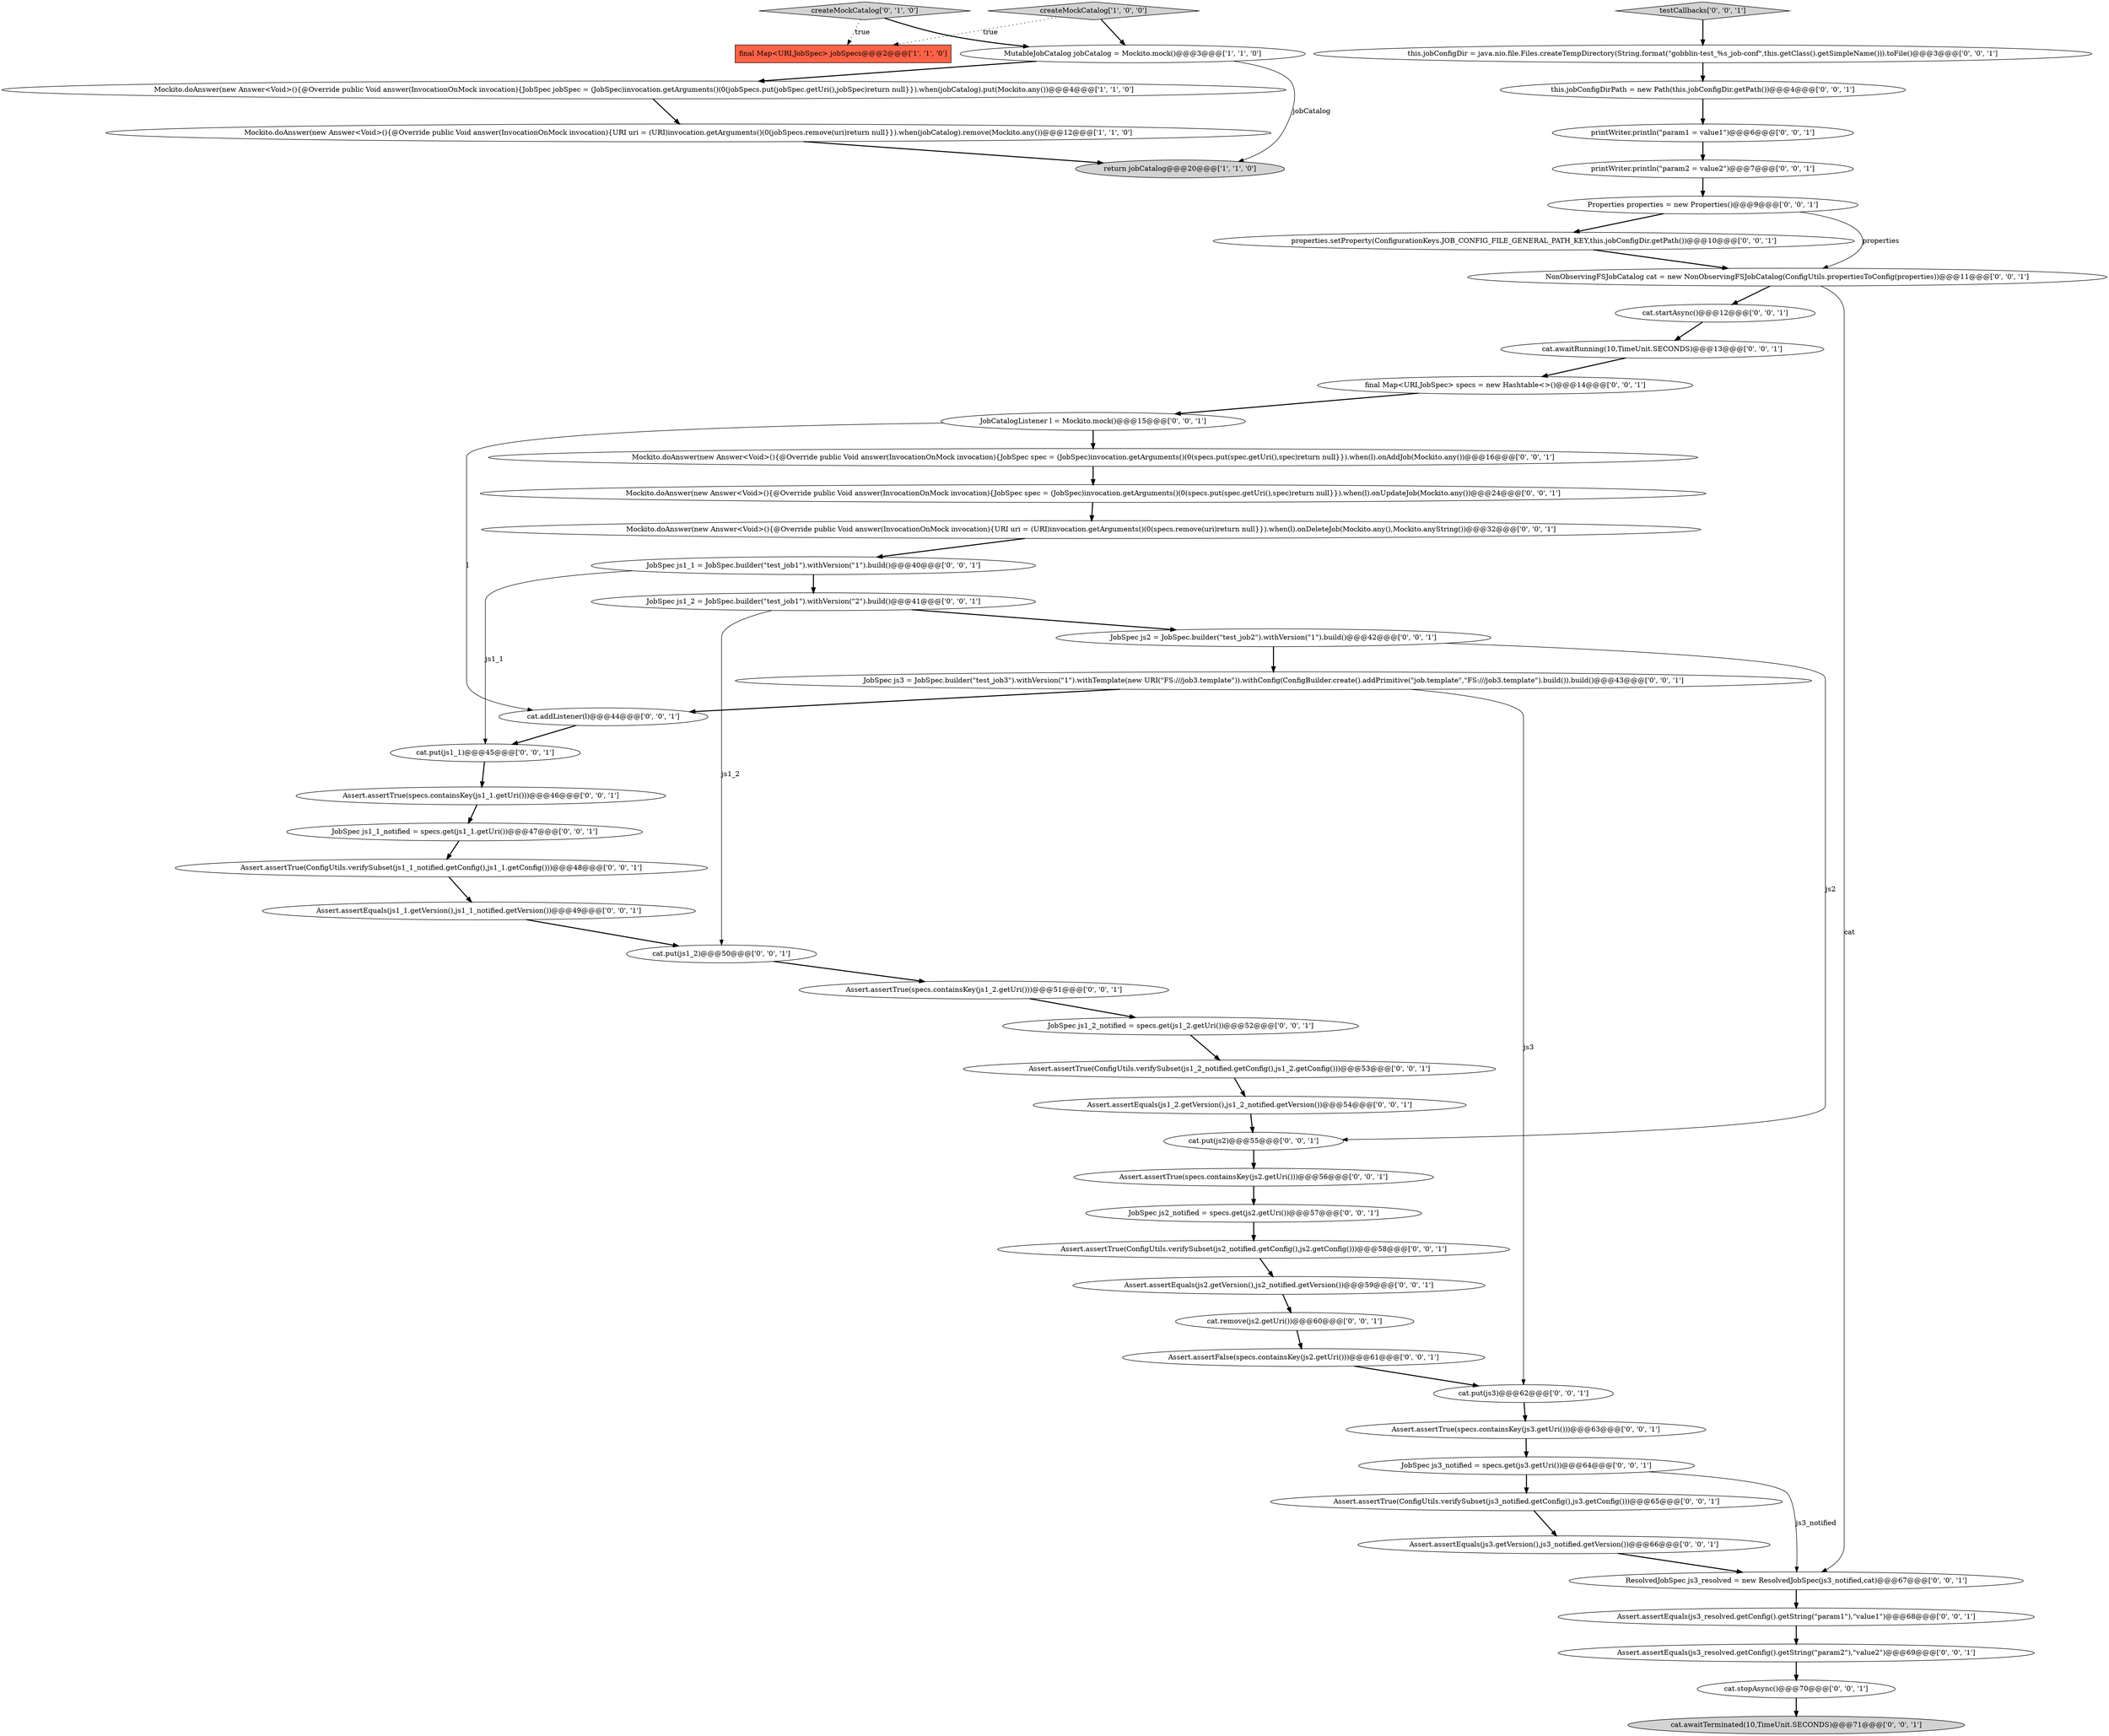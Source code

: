 digraph {
6 [style = filled, label = "createMockCatalog['0', '1', '0']", fillcolor = lightgray, shape = diamond image = "AAA0AAABBB2BBB"];
9 [style = filled, label = "cat.startAsync()@@@12@@@['0', '0', '1']", fillcolor = white, shape = ellipse image = "AAA0AAABBB3BBB"];
21 [style = filled, label = "Assert.assertEquals(js3_resolved.getConfig().getString(\"param1\"),\"value1\")@@@68@@@['0', '0', '1']", fillcolor = white, shape = ellipse image = "AAA0AAABBB3BBB"];
16 [style = filled, label = "JobSpec js2_notified = specs.get(js2.getUri())@@@57@@@['0', '0', '1']", fillcolor = white, shape = ellipse image = "AAA0AAABBB3BBB"];
53 [style = filled, label = "Assert.assertEquals(js3_resolved.getConfig().getString(\"param2\"),\"value2\")@@@69@@@['0', '0', '1']", fillcolor = white, shape = ellipse image = "AAA0AAABBB3BBB"];
25 [style = filled, label = "cat.remove(js2.getUri())@@@60@@@['0', '0', '1']", fillcolor = white, shape = ellipse image = "AAA0AAABBB3BBB"];
44 [style = filled, label = "Assert.assertTrue(ConfigUtils.verifySubset(js1_1_notified.getConfig(),js1_1.getConfig()))@@@48@@@['0', '0', '1']", fillcolor = white, shape = ellipse image = "AAA0AAABBB3BBB"];
10 [style = filled, label = "JobSpec js1_1_notified = specs.get(js1_1.getUri())@@@47@@@['0', '0', '1']", fillcolor = white, shape = ellipse image = "AAA0AAABBB3BBB"];
45 [style = filled, label = "JobSpec js2 = JobSpec.builder(\"test_job2\").withVersion(\"1\").build()@@@42@@@['0', '0', '1']", fillcolor = white, shape = ellipse image = "AAA0AAABBB3BBB"];
39 [style = filled, label = "properties.setProperty(ConfigurationKeys.JOB_CONFIG_FILE_GENERAL_PATH_KEY,this.jobConfigDir.getPath())@@@10@@@['0', '0', '1']", fillcolor = white, shape = ellipse image = "AAA0AAABBB3BBB"];
2 [style = filled, label = "Mockito.doAnswer(new Answer<Void>(){@Override public Void answer(InvocationOnMock invocation){JobSpec jobSpec = (JobSpec)invocation.getArguments()(0(jobSpecs.put(jobSpec.getUri(),jobSpec)return null}}).when(jobCatalog).put(Mockito.any())@@@4@@@['1', '1', '0']", fillcolor = white, shape = ellipse image = "AAA0AAABBB1BBB"];
27 [style = filled, label = "cat.put(js1_2)@@@50@@@['0', '0', '1']", fillcolor = white, shape = ellipse image = "AAA0AAABBB3BBB"];
11 [style = filled, label = "Properties properties = new Properties()@@@9@@@['0', '0', '1']", fillcolor = white, shape = ellipse image = "AAA0AAABBB3BBB"];
1 [style = filled, label = "final Map<URI,JobSpec> jobSpecs@@@2@@@['1', '1', '0']", fillcolor = tomato, shape = box image = "AAA0AAABBB1BBB"];
49 [style = filled, label = "JobSpec js1_1 = JobSpec.builder(\"test_job1\").withVersion(\"1\").build()@@@40@@@['0', '0', '1']", fillcolor = white, shape = ellipse image = "AAA0AAABBB3BBB"];
12 [style = filled, label = "ResolvedJobSpec js3_resolved = new ResolvedJobSpec(js3_notified,cat)@@@67@@@['0', '0', '1']", fillcolor = white, shape = ellipse image = "AAA0AAABBB3BBB"];
7 [style = filled, label = "this.jobConfigDir = java.nio.file.Files.createTempDirectory(String.format(\"gobblin-test_%s_job-conf\",this.getClass().getSimpleName())).toFile()@@@3@@@['0', '0', '1']", fillcolor = white, shape = ellipse image = "AAA0AAABBB3BBB"];
15 [style = filled, label = "printWriter.println(\"param1 = value1\")@@@6@@@['0', '0', '1']", fillcolor = white, shape = ellipse image = "AAA0AAABBB3BBB"];
52 [style = filled, label = "Mockito.doAnswer(new Answer<Void>(){@Override public Void answer(InvocationOnMock invocation){JobSpec spec = (JobSpec)invocation.getArguments()(0(specs.put(spec.getUri(),spec)return null}}).when(l).onUpdateJob(Mockito.any())@@@24@@@['0', '0', '1']", fillcolor = white, shape = ellipse image = "AAA0AAABBB3BBB"];
30 [style = filled, label = "cat.awaitTerminated(10,TimeUnit.SECONDS)@@@71@@@['0', '0', '1']", fillcolor = lightgray, shape = ellipse image = "AAA0AAABBB3BBB"];
8 [style = filled, label = "Assert.assertEquals(js1_2.getVersion(),js1_2_notified.getVersion())@@@54@@@['0', '0', '1']", fillcolor = white, shape = ellipse image = "AAA0AAABBB3BBB"];
17 [style = filled, label = "cat.put(js1_1)@@@45@@@['0', '0', '1']", fillcolor = white, shape = ellipse image = "AAA0AAABBB3BBB"];
32 [style = filled, label = "this.jobConfigDirPath = new Path(this.jobConfigDir.getPath())@@@4@@@['0', '0', '1']", fillcolor = white, shape = ellipse image = "AAA0AAABBB3BBB"];
5 [style = filled, label = "return jobCatalog@@@20@@@['1', '1', '0']", fillcolor = lightgray, shape = ellipse image = "AAA0AAABBB1BBB"];
19 [style = filled, label = "JobSpec js1_2_notified = specs.get(js1_2.getUri())@@@52@@@['0', '0', '1']", fillcolor = white, shape = ellipse image = "AAA0AAABBB3BBB"];
42 [style = filled, label = "final Map<URI,JobSpec> specs = new Hashtable<>()@@@14@@@['0', '0', '1']", fillcolor = white, shape = ellipse image = "AAA0AAABBB3BBB"];
0 [style = filled, label = "createMockCatalog['1', '0', '0']", fillcolor = lightgray, shape = diamond image = "AAA0AAABBB1BBB"];
14 [style = filled, label = "JobSpec js3_notified = specs.get(js3.getUri())@@@64@@@['0', '0', '1']", fillcolor = white, shape = ellipse image = "AAA0AAABBB3BBB"];
41 [style = filled, label = "Mockito.doAnswer(new Answer<Void>(){@Override public Void answer(InvocationOnMock invocation){JobSpec spec = (JobSpec)invocation.getArguments()(0(specs.put(spec.getUri(),spec)return null}}).when(l).onAddJob(Mockito.any())@@@16@@@['0', '0', '1']", fillcolor = white, shape = ellipse image = "AAA0AAABBB3BBB"];
47 [style = filled, label = "cat.awaitRunning(10,TimeUnit.SECONDS)@@@13@@@['0', '0', '1']", fillcolor = white, shape = ellipse image = "AAA0AAABBB3BBB"];
36 [style = filled, label = "testCallbacks['0', '0', '1']", fillcolor = lightgray, shape = diamond image = "AAA0AAABBB3BBB"];
26 [style = filled, label = "Assert.assertTrue(specs.containsKey(js3.getUri()))@@@63@@@['0', '0', '1']", fillcolor = white, shape = ellipse image = "AAA0AAABBB3BBB"];
48 [style = filled, label = "Assert.assertEquals(js1_1.getVersion(),js1_1_notified.getVersion())@@@49@@@['0', '0', '1']", fillcolor = white, shape = ellipse image = "AAA0AAABBB3BBB"];
22 [style = filled, label = "Assert.assertEquals(js3.getVersion(),js3_notified.getVersion())@@@66@@@['0', '0', '1']", fillcolor = white, shape = ellipse image = "AAA0AAABBB3BBB"];
33 [style = filled, label = "Assert.assertTrue(ConfigUtils.verifySubset(js2_notified.getConfig(),js2.getConfig()))@@@58@@@['0', '0', '1']", fillcolor = white, shape = ellipse image = "AAA0AAABBB3BBB"];
51 [style = filled, label = "JobCatalogListener l = Mockito.mock()@@@15@@@['0', '0', '1']", fillcolor = white, shape = ellipse image = "AAA0AAABBB3BBB"];
50 [style = filled, label = "NonObservingFSJobCatalog cat = new NonObservingFSJobCatalog(ConfigUtils.propertiesToConfig(properties))@@@11@@@['0', '0', '1']", fillcolor = white, shape = ellipse image = "AAA0AAABBB3BBB"];
28 [style = filled, label = "Assert.assertTrue(specs.containsKey(js2.getUri()))@@@56@@@['0', '0', '1']", fillcolor = white, shape = ellipse image = "AAA0AAABBB3BBB"];
31 [style = filled, label = "printWriter.println(\"param2 = value2\")@@@7@@@['0', '0', '1']", fillcolor = white, shape = ellipse image = "AAA0AAABBB3BBB"];
24 [style = filled, label = "cat.put(js3)@@@62@@@['0', '0', '1']", fillcolor = white, shape = ellipse image = "AAA0AAABBB3BBB"];
29 [style = filled, label = "Assert.assertEquals(js2.getVersion(),js2_notified.getVersion())@@@59@@@['0', '0', '1']", fillcolor = white, shape = ellipse image = "AAA0AAABBB3BBB"];
13 [style = filled, label = "cat.put(js2)@@@55@@@['0', '0', '1']", fillcolor = white, shape = ellipse image = "AAA0AAABBB3BBB"];
37 [style = filled, label = "JobSpec js3 = JobSpec.builder(\"test_job3\").withVersion(\"1\").withTemplate(new URI(\"FS:///job3.template\")).withConfig(ConfigBuilder.create().addPrimitive(\"job.template\",\"FS:///job3.template\").build()).build()@@@43@@@['0', '0', '1']", fillcolor = white, shape = ellipse image = "AAA0AAABBB3BBB"];
46 [style = filled, label = "Assert.assertTrue(specs.containsKey(js1_2.getUri()))@@@51@@@['0', '0', '1']", fillcolor = white, shape = ellipse image = "AAA0AAABBB3BBB"];
20 [style = filled, label = "JobSpec js1_2 = JobSpec.builder(\"test_job1\").withVersion(\"2\").build()@@@41@@@['0', '0', '1']", fillcolor = white, shape = ellipse image = "AAA0AAABBB3BBB"];
34 [style = filled, label = "Assert.assertTrue(ConfigUtils.verifySubset(js3_notified.getConfig(),js3.getConfig()))@@@65@@@['0', '0', '1']", fillcolor = white, shape = ellipse image = "AAA0AAABBB3BBB"];
38 [style = filled, label = "cat.addListener(l)@@@44@@@['0', '0', '1']", fillcolor = white, shape = ellipse image = "AAA0AAABBB3BBB"];
3 [style = filled, label = "Mockito.doAnswer(new Answer<Void>(){@Override public Void answer(InvocationOnMock invocation){URI uri = (URI)invocation.getArguments()(0(jobSpecs.remove(uri)return null}}).when(jobCatalog).remove(Mockito.any())@@@12@@@['1', '1', '0']", fillcolor = white, shape = ellipse image = "AAA0AAABBB1BBB"];
40 [style = filled, label = "Assert.assertFalse(specs.containsKey(js2.getUri()))@@@61@@@['0', '0', '1']", fillcolor = white, shape = ellipse image = "AAA0AAABBB3BBB"];
43 [style = filled, label = "Assert.assertTrue(specs.containsKey(js1_1.getUri()))@@@46@@@['0', '0', '1']", fillcolor = white, shape = ellipse image = "AAA0AAABBB3BBB"];
18 [style = filled, label = "cat.stopAsync()@@@70@@@['0', '0', '1']", fillcolor = white, shape = ellipse image = "AAA0AAABBB3BBB"];
23 [style = filled, label = "Mockito.doAnswer(new Answer<Void>(){@Override public Void answer(InvocationOnMock invocation){URI uri = (URI)invocation.getArguments()(0(specs.remove(uri)return null}}).when(l).onDeleteJob(Mockito.any(),Mockito.anyString())@@@32@@@['0', '0', '1']", fillcolor = white, shape = ellipse image = "AAA0AAABBB3BBB"];
4 [style = filled, label = "MutableJobCatalog jobCatalog = Mockito.mock()@@@3@@@['1', '1', '0']", fillcolor = white, shape = ellipse image = "AAA0AAABBB1BBB"];
35 [style = filled, label = "Assert.assertTrue(ConfigUtils.verifySubset(js1_2_notified.getConfig(),js1_2.getConfig()))@@@53@@@['0', '0', '1']", fillcolor = white, shape = ellipse image = "AAA0AAABBB3BBB"];
50->12 [style = solid, label="cat"];
51->38 [style = solid, label="l"];
52->23 [style = bold, label=""];
42->51 [style = bold, label=""];
0->1 [style = dotted, label="true"];
31->11 [style = bold, label=""];
0->4 [style = bold, label=""];
49->20 [style = bold, label=""];
28->16 [style = bold, label=""];
6->4 [style = bold, label=""];
48->27 [style = bold, label=""];
50->9 [style = bold, label=""];
17->43 [style = bold, label=""];
14->12 [style = solid, label="js3_notified"];
23->49 [style = bold, label=""];
27->46 [style = bold, label=""];
11->39 [style = bold, label=""];
39->50 [style = bold, label=""];
41->52 [style = bold, label=""];
44->48 [style = bold, label=""];
12->21 [style = bold, label=""];
45->13 [style = solid, label="js2"];
15->31 [style = bold, label=""];
43->10 [style = bold, label=""];
16->33 [style = bold, label=""];
6->1 [style = dotted, label="true"];
13->28 [style = bold, label=""];
11->50 [style = solid, label="properties"];
37->24 [style = solid, label="js3"];
26->14 [style = bold, label=""];
10->44 [style = bold, label=""];
3->5 [style = bold, label=""];
4->5 [style = solid, label="jobCatalog"];
29->25 [style = bold, label=""];
20->45 [style = bold, label=""];
4->2 [style = bold, label=""];
49->17 [style = solid, label="js1_1"];
2->3 [style = bold, label=""];
7->32 [style = bold, label=""];
37->38 [style = bold, label=""];
46->19 [style = bold, label=""];
53->18 [style = bold, label=""];
8->13 [style = bold, label=""];
9->47 [style = bold, label=""];
38->17 [style = bold, label=""];
51->41 [style = bold, label=""];
14->34 [style = bold, label=""];
36->7 [style = bold, label=""];
35->8 [style = bold, label=""];
45->37 [style = bold, label=""];
21->53 [style = bold, label=""];
34->22 [style = bold, label=""];
22->12 [style = bold, label=""];
40->24 [style = bold, label=""];
20->27 [style = solid, label="js1_2"];
24->26 [style = bold, label=""];
32->15 [style = bold, label=""];
33->29 [style = bold, label=""];
25->40 [style = bold, label=""];
18->30 [style = bold, label=""];
19->35 [style = bold, label=""];
47->42 [style = bold, label=""];
}
